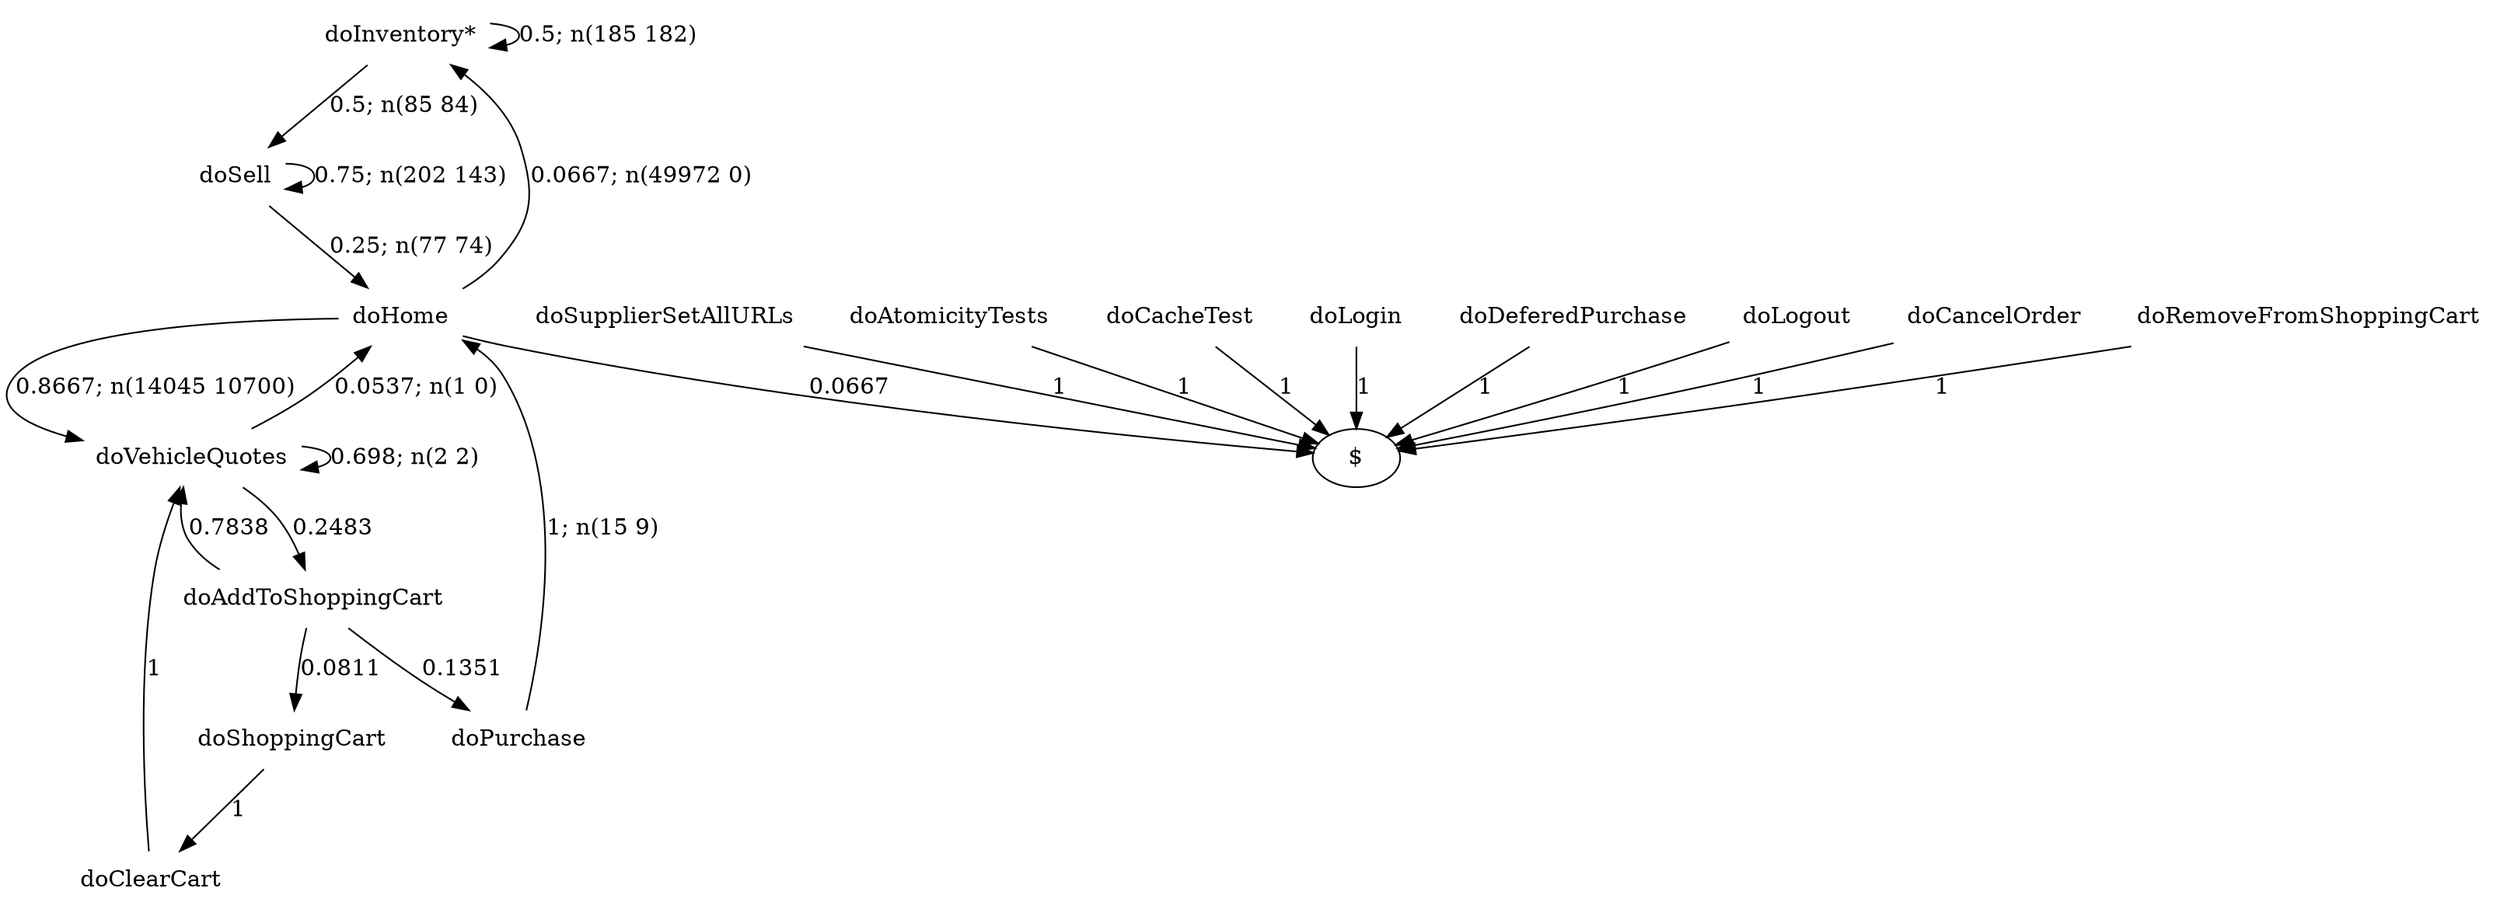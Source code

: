 digraph G {"doInventory*" [label="doInventory*",shape=none];"doSupplierSetAllURLs" [label="doSupplierSetAllURLs",shape=none];"doAtomicityTests" [label="doAtomicityTests",shape=none];"doCacheTest" [label="doCacheTest",shape=none];"doLogin" [label="doLogin",shape=none];"doVehicleQuotes" [label="doVehicleQuotes",shape=none];"doAddToShoppingCart" [label="doAddToShoppingCart",shape=none];"doDeferedPurchase" [label="doDeferedPurchase",shape=none];"doHome" [label="doHome",shape=none];"doShoppingCart" [label="doShoppingCart",shape=none];"doClearCart" [label="doClearCart",shape=none];"doPurchase" [label="doPurchase",shape=none];"doSell" [label="doSell",shape=none];"doLogout" [label="doLogout",shape=none];"doCancelOrder" [label="doCancelOrder",shape=none];"doRemoveFromShoppingCart" [label="doRemoveFromShoppingCart",shape=none];"doInventory*"->"doInventory*" [style=solid,label="0.5; n(185 182)"];"doInventory*"->"doSell" [style=solid,label="0.5; n(85 84)"];"doSupplierSetAllURLs"->"$" [style=solid,label="1"];"doAtomicityTests"->"$" [style=solid,label="1"];"doCacheTest"->"$" [style=solid,label="1"];"doLogin"->"$" [style=solid,label="1"];"doVehicleQuotes"->"doVehicleQuotes" [style=solid,label="0.698; n(2 2)"];"doVehicleQuotes"->"doAddToShoppingCart" [style=solid,label="0.2483"];"doVehicleQuotes"->"doHome" [style=solid,label="0.0537; n(1 0)"];"doAddToShoppingCart"->"doVehicleQuotes" [style=solid,label="0.7838"];"doAddToShoppingCart"->"doShoppingCart" [style=solid,label="0.0811"];"doAddToShoppingCart"->"doPurchase" [style=solid,label="0.1351"];"doDeferedPurchase"->"$" [style=solid,label="1"];"doHome"->"doInventory*" [style=solid,label="0.0667; n(49972 0)"];"doHome"->"doVehicleQuotes" [style=solid,label="0.8667; n(14045 10700)"];"doHome"->"$" [style=solid,label="0.0667"];"doShoppingCart"->"doClearCart" [style=solid,label="1"];"doClearCart"->"doVehicleQuotes" [style=solid,label="1"];"doPurchase"->"doHome" [style=solid,label="1; n(15 9)"];"doSell"->"doHome" [style=solid,label="0.25; n(77 74)"];"doSell"->"doSell" [style=solid,label="0.75; n(202 143)"];"doLogout"->"$" [style=solid,label="1"];"doCancelOrder"->"$" [style=solid,label="1"];"doRemoveFromShoppingCart"->"$" [style=solid,label="1"];}